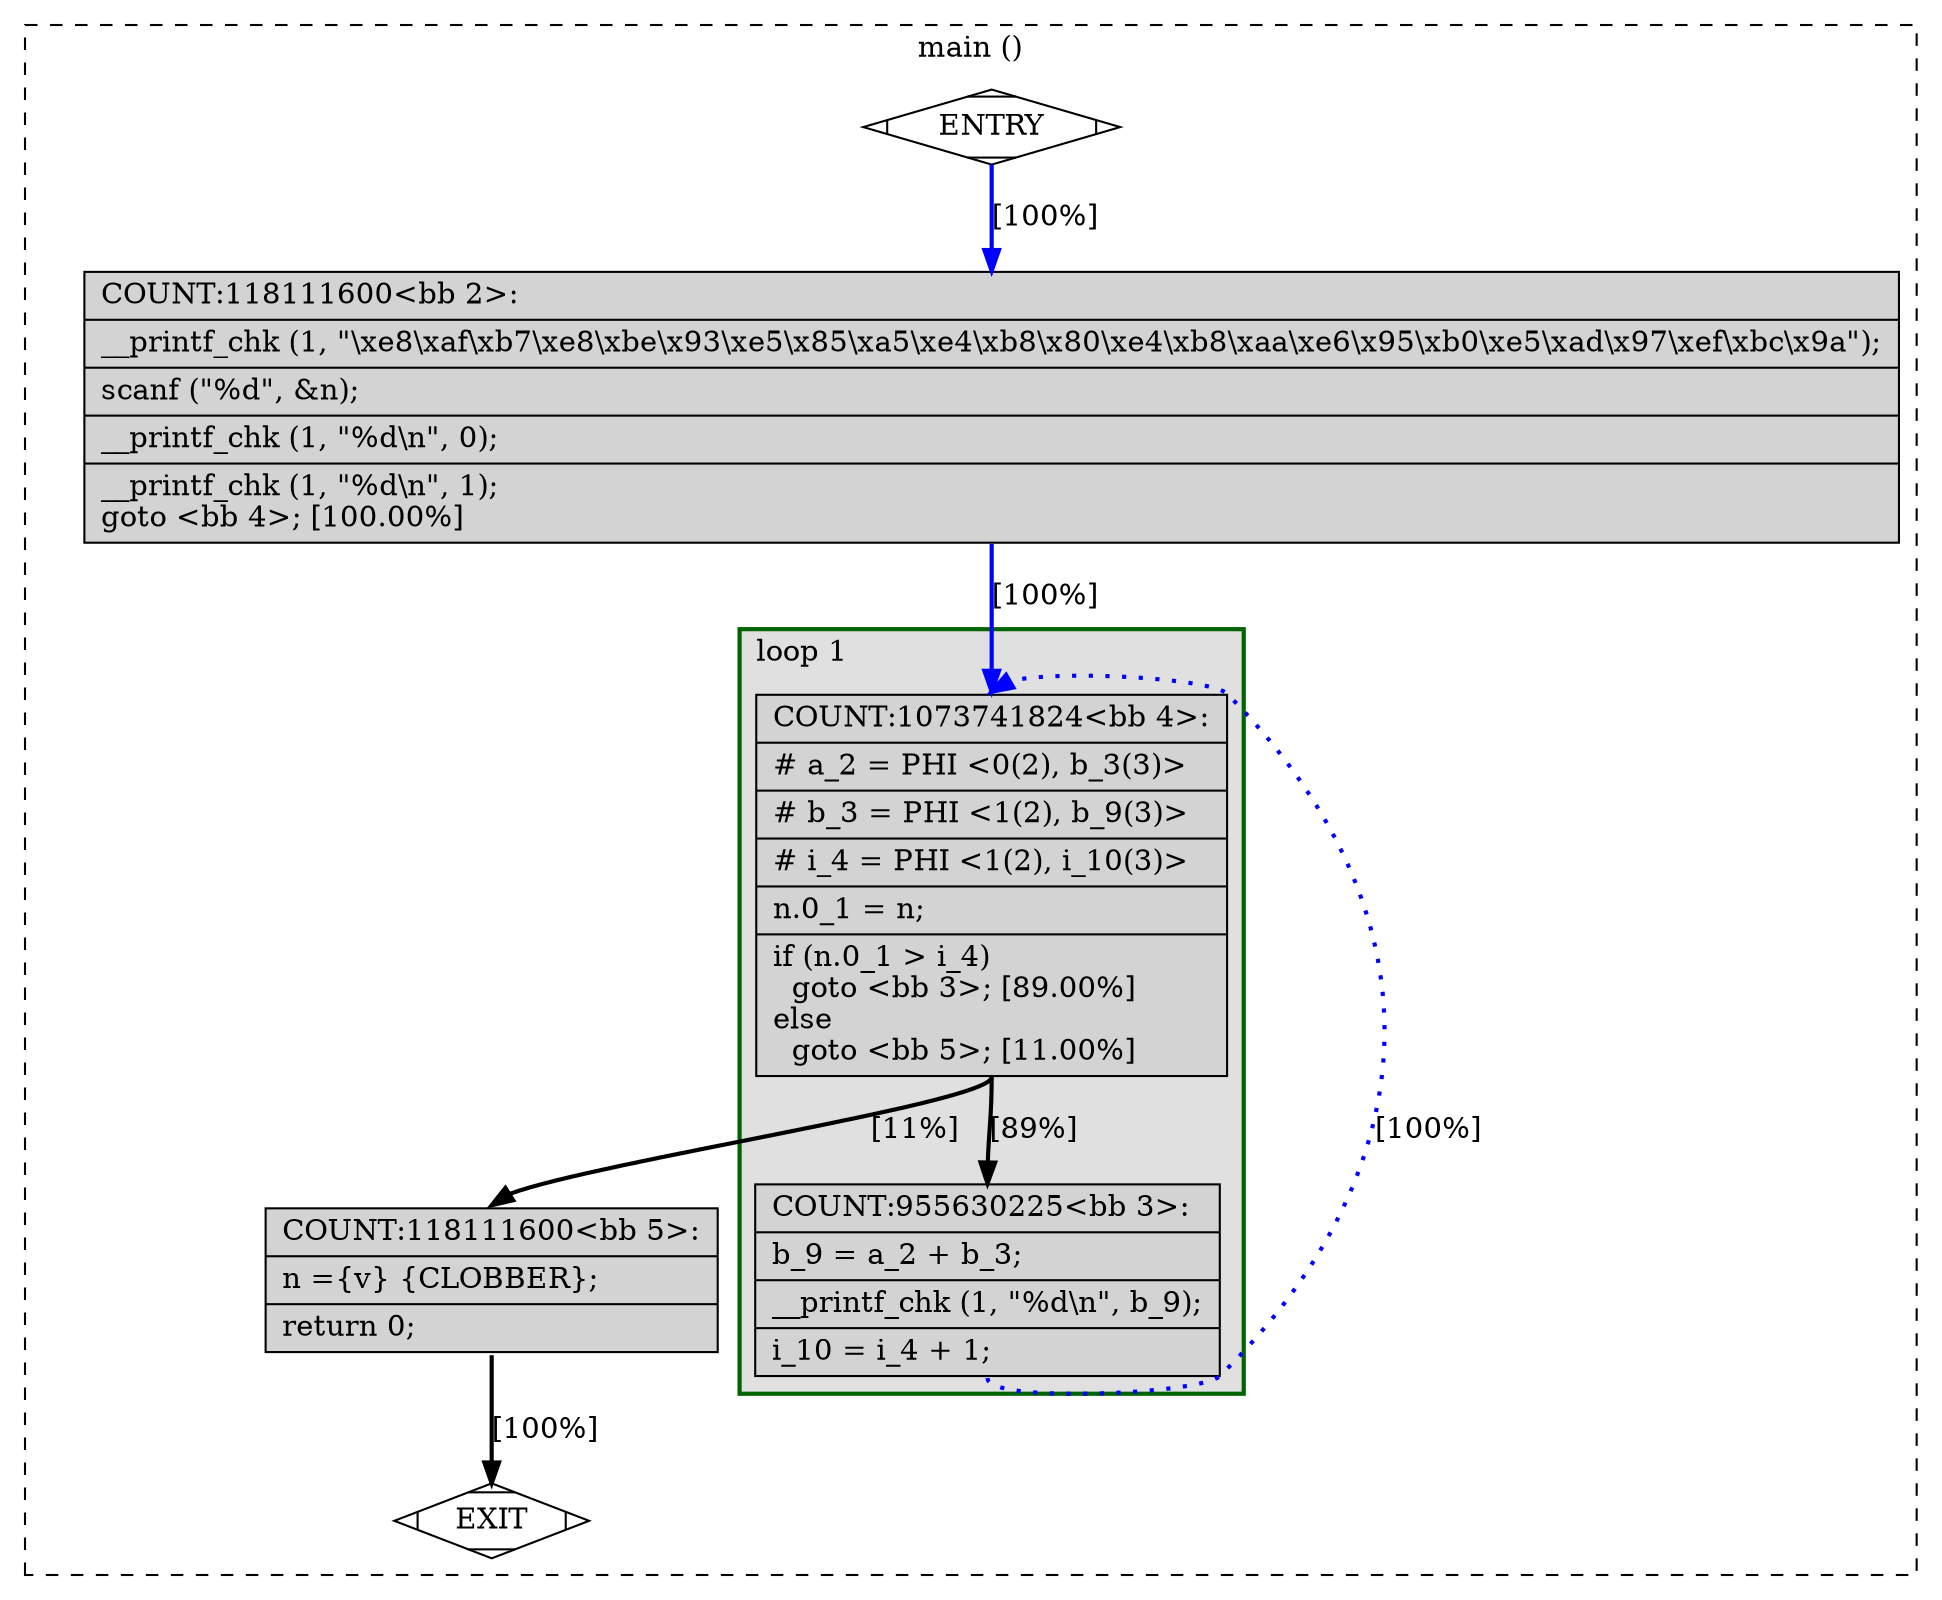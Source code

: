 digraph "a-main.c.098t.ccp2" {
overlap=false;
subgraph "cluster_main" {
	style="dashed";
	color="black";
	label="main ()";
	subgraph cluster_23_1 {
	style="filled";
	color="darkgreen";
	fillcolor="grey88";
	label="loop 1";
	labeljust=l;
	penwidth=2;
	fn_23_basic_block_4 [shape=record,style=filled,fillcolor=lightgrey,label="{COUNT:1073741824\<bb\ 4\>:\l\
|#\ a_2\ =\ PHI\ \<0(2),\ b_3(3)\>\l\
|#\ b_3\ =\ PHI\ \<1(2),\ b_9(3)\>\l\
|#\ i_4\ =\ PHI\ \<1(2),\ i_10(3)\>\l\
|n.0_1\ =\ n;\l\
|if\ (n.0_1\ \>\ i_4)\l\
\ \ goto\ \<bb\ 3\>;\ [89.00%]\l\
else\l\
\ \ goto\ \<bb\ 5\>;\ [11.00%]\l\
}"];

	fn_23_basic_block_3 [shape=record,style=filled,fillcolor=lightgrey,label="{COUNT:955630225\<bb\ 3\>:\l\
|b_9\ =\ a_2\ +\ b_3;\l\
|__printf_chk\ (1,\ \"%d\\n\",\ b_9);\l\
|i_10\ =\ i_4\ +\ 1;\l\
}"];

	}
	fn_23_basic_block_0 [shape=Mdiamond,style=filled,fillcolor=white,label="ENTRY"];

	fn_23_basic_block_1 [shape=Mdiamond,style=filled,fillcolor=white,label="EXIT"];

	fn_23_basic_block_2 [shape=record,style=filled,fillcolor=lightgrey,label="{COUNT:118111600\<bb\ 2\>:\l\
|__printf_chk\ (1,\ \"\\xe8\\xaf\\xb7\\xe8\\xbe\\x93\\xe5\\x85\\xa5\\xe4\\xb8\\x80\\xe4\\xb8\\xaa\\xe6\\x95\\xb0\\xe5\\xad\\x97\\xef\\xbc\\x9a\");\l\
|scanf\ (\"%d\",\ &n);\l\
|__printf_chk\ (1,\ \"%d\\n\",\ 0);\l\
|__printf_chk\ (1,\ \"%d\\n\",\ 1);\l\
goto\ \<bb\ 4\>;\ [100.00%]\l\
}"];

	fn_23_basic_block_5 [shape=record,style=filled,fillcolor=lightgrey,label="{COUNT:118111600\<bb\ 5\>:\l\
|n\ =\{v\}\ \{CLOBBER\};\l\
|return\ 0;\l\
}"];

	fn_23_basic_block_0:s -> fn_23_basic_block_2:n [style="solid,bold",color=blue,weight=100,constraint=true,label="[100%]"];
	fn_23_basic_block_2:s -> fn_23_basic_block_4:n [style="solid,bold",color=blue,weight=100,constraint=true,label="[100%]"];
	fn_23_basic_block_3:s -> fn_23_basic_block_4:n [style="dotted,bold",color=blue,weight=10,constraint=false,label="[100%]"];
	fn_23_basic_block_4:s -> fn_23_basic_block_3:n [style="solid,bold",color=black,weight=10,constraint=true,label="[89%]"];
	fn_23_basic_block_4:s -> fn_23_basic_block_5:n [style="solid,bold",color=black,weight=10,constraint=true,label="[11%]"];
	fn_23_basic_block_5:s -> fn_23_basic_block_1:n [style="solid,bold",color=black,weight=10,constraint=true,label="[100%]"];
	fn_23_basic_block_0:s -> fn_23_basic_block_1:n [style="invis",constraint=true];
}
}
